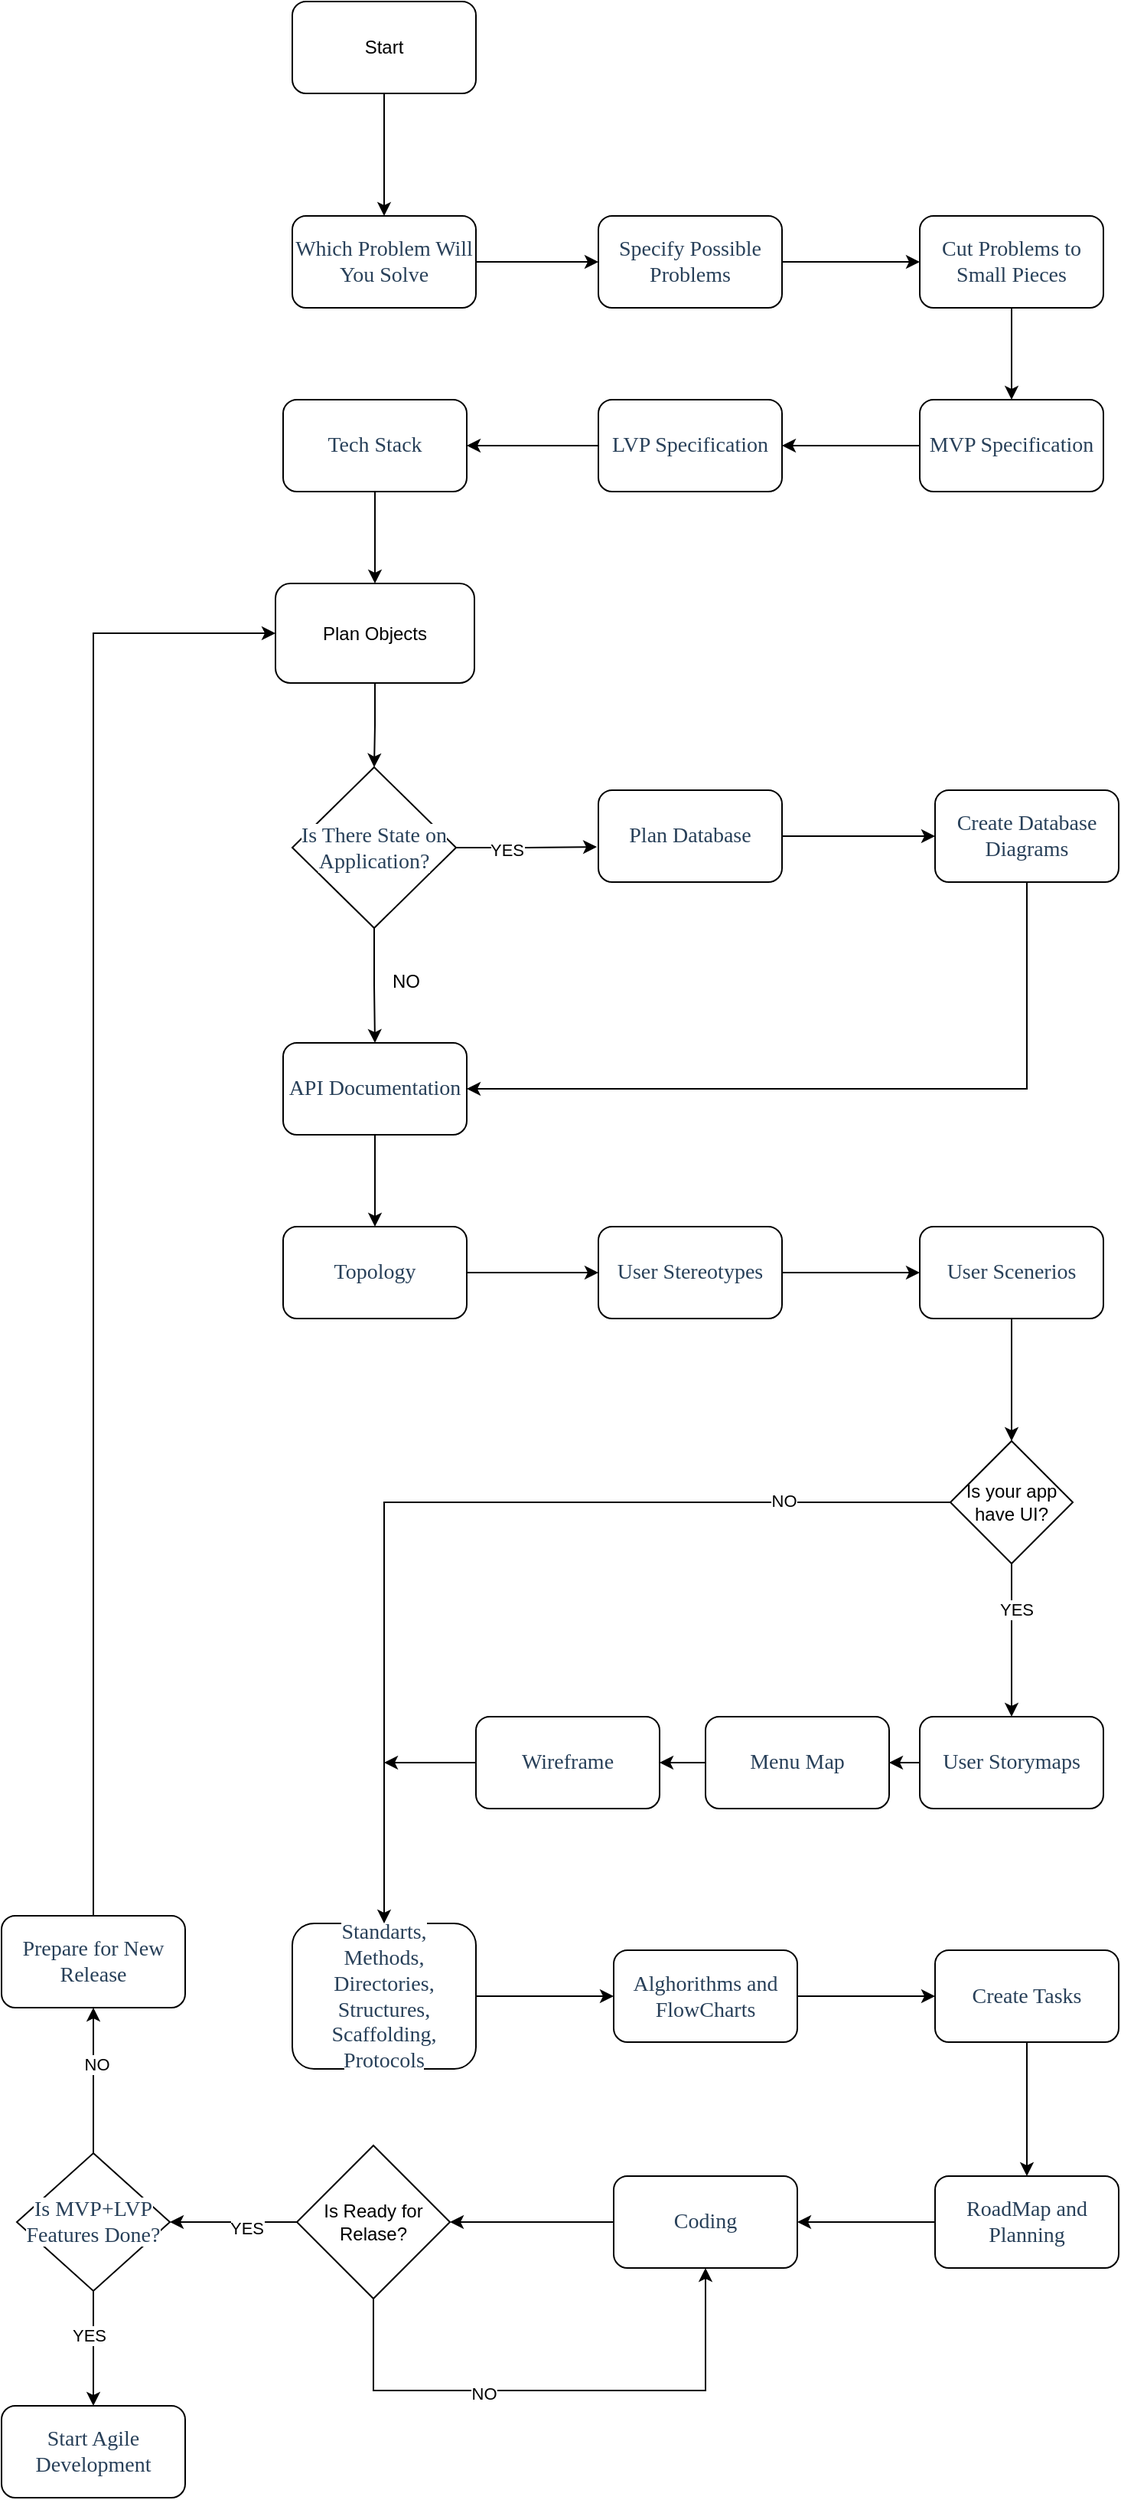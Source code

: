 <mxfile version="14.1.4" type="device"><diagram id="2FKRzAy_Ixd5CR62o1IC" name="Page-1"><mxGraphModel dx="1108" dy="482" grid="1" gridSize="10" guides="1" tooltips="1" connect="1" arrows="1" fold="1" page="1" pageScale="1" pageWidth="827" pageHeight="1169" math="0" shadow="0"><root><mxCell id="0"/><mxCell id="1" parent="0"/><mxCell id="s5dbRzbyUjPyNKxN4lOW-12" style="edgeStyle=orthogonalEdgeStyle;rounded=0;orthogonalLoop=1;jettySize=auto;html=1;" parent="1" source="s5dbRzbyUjPyNKxN4lOW-1" target="s5dbRzbyUjPyNKxN4lOW-2" edge="1"><mxGeometry relative="1" as="geometry"/></mxCell><mxCell id="s5dbRzbyUjPyNKxN4lOW-1" value="Start" style="rounded=1;whiteSpace=wrap;html=1;" parent="1" vertex="1"><mxGeometry x="360" y="220" width="120" height="60" as="geometry"/></mxCell><mxCell id="s5dbRzbyUjPyNKxN4lOW-13" style="edgeStyle=orthogonalEdgeStyle;rounded=0;orthogonalLoop=1;jettySize=auto;html=1;entryX=0;entryY=0.5;entryDx=0;entryDy=0;" parent="1" source="s5dbRzbyUjPyNKxN4lOW-2" target="s5dbRzbyUjPyNKxN4lOW-3" edge="1"><mxGeometry relative="1" as="geometry"/></mxCell><mxCell id="s5dbRzbyUjPyNKxN4lOW-2" value="&lt;span style=&quot;color: rgb(40 , 64 , 89) ; font-family: &amp;#34;cerebri sans&amp;#34; ; font-size: 14px ; background-color: rgb(255 , 255 , 255)&quot;&gt;Which Problem Will You Solve&lt;/span&gt;" style="rounded=1;whiteSpace=wrap;html=1;" parent="1" vertex="1"><mxGeometry x="360" y="360" width="120" height="60" as="geometry"/></mxCell><mxCell id="s5dbRzbyUjPyNKxN4lOW-14" style="edgeStyle=orthogonalEdgeStyle;rounded=0;orthogonalLoop=1;jettySize=auto;html=1;entryX=0;entryY=0.5;entryDx=0;entryDy=0;" parent="1" source="s5dbRzbyUjPyNKxN4lOW-3" target="s5dbRzbyUjPyNKxN4lOW-4" edge="1"><mxGeometry relative="1" as="geometry"/></mxCell><mxCell id="s5dbRzbyUjPyNKxN4lOW-3" value="&lt;span style=&quot;color: rgb(40 , 64 , 89) ; font-family: &amp;#34;cerebri sans&amp;#34; ; font-size: 14px ; background-color: rgb(255 , 255 , 255)&quot;&gt;Specify Possible Problems&lt;/span&gt;" style="rounded=1;whiteSpace=wrap;html=1;" parent="1" vertex="1"><mxGeometry x="560" y="360" width="120" height="60" as="geometry"/></mxCell><mxCell id="s5dbRzbyUjPyNKxN4lOW-15" style="edgeStyle=orthogonalEdgeStyle;rounded=0;orthogonalLoop=1;jettySize=auto;html=1;entryX=0.5;entryY=0;entryDx=0;entryDy=0;" parent="1" source="s5dbRzbyUjPyNKxN4lOW-4" target="s5dbRzbyUjPyNKxN4lOW-5" edge="1"><mxGeometry relative="1" as="geometry"/></mxCell><mxCell id="s5dbRzbyUjPyNKxN4lOW-4" value="&lt;span style=&quot;color: rgb(40 , 64 , 89) ; font-family: &amp;#34;cerebri sans&amp;#34; ; font-size: 14px ; background-color: rgb(255 , 255 , 255)&quot;&gt;Cut Problems to Small Pieces&lt;/span&gt;" style="rounded=1;whiteSpace=wrap;html=1;" parent="1" vertex="1"><mxGeometry x="770" y="360" width="120" height="60" as="geometry"/></mxCell><mxCell id="s5dbRzbyUjPyNKxN4lOW-16" style="edgeStyle=orthogonalEdgeStyle;rounded=0;orthogonalLoop=1;jettySize=auto;html=1;entryX=1;entryY=0.5;entryDx=0;entryDy=0;" parent="1" source="s5dbRzbyUjPyNKxN4lOW-5" target="s5dbRzbyUjPyNKxN4lOW-6" edge="1"><mxGeometry relative="1" as="geometry"/></mxCell><mxCell id="s5dbRzbyUjPyNKxN4lOW-5" value="&lt;span style=&quot;color: rgb(40 , 64 , 89) ; font-family: &amp;#34;cerebri sans&amp;#34; ; font-size: 14px ; background-color: rgb(255 , 255 , 255)&quot;&gt;MVP Specification&lt;/span&gt;" style="rounded=1;whiteSpace=wrap;html=1;" parent="1" vertex="1"><mxGeometry x="770" y="480" width="120" height="60" as="geometry"/></mxCell><mxCell id="s5dbRzbyUjPyNKxN4lOW-17" style="edgeStyle=orthogonalEdgeStyle;rounded=0;orthogonalLoop=1;jettySize=auto;html=1;entryX=1;entryY=0.5;entryDx=0;entryDy=0;" parent="1" source="s5dbRzbyUjPyNKxN4lOW-6" target="s5dbRzbyUjPyNKxN4lOW-7" edge="1"><mxGeometry relative="1" as="geometry"/></mxCell><mxCell id="s5dbRzbyUjPyNKxN4lOW-6" value="&lt;span style=&quot;color: rgb(40 , 64 , 89) ; font-family: &amp;#34;cerebri sans&amp;#34; ; font-size: 14px ; background-color: rgb(255 , 255 , 255)&quot;&gt;LVP Specification&lt;/span&gt;" style="rounded=1;whiteSpace=wrap;html=1;" parent="1" vertex="1"><mxGeometry x="560" y="480" width="120" height="60" as="geometry"/></mxCell><mxCell id="s5dbRzbyUjPyNKxN4lOW-22" style="edgeStyle=orthogonalEdgeStyle;rounded=0;orthogonalLoop=1;jettySize=auto;html=1;entryX=0.5;entryY=0;entryDx=0;entryDy=0;" parent="1" source="s5dbRzbyUjPyNKxN4lOW-7" target="s5dbRzbyUjPyNKxN4lOW-11" edge="1"><mxGeometry relative="1" as="geometry"/></mxCell><mxCell id="s5dbRzbyUjPyNKxN4lOW-7" value="&lt;span style=&quot;color: rgb(40 , 64 , 89) ; font-family: &amp;#34;cerebri sans&amp;#34; ; font-size: 14px ; background-color: rgb(255 , 255 , 255)&quot;&gt;Tech Stack&lt;/span&gt;" style="rounded=1;whiteSpace=wrap;html=1;" parent="1" vertex="1"><mxGeometry x="354" y="480" width="120" height="60" as="geometry"/></mxCell><mxCell id="s5dbRzbyUjPyNKxN4lOW-19" style="edgeStyle=orthogonalEdgeStyle;rounded=0;orthogonalLoop=1;jettySize=auto;html=1;entryX=-0.008;entryY=0.617;entryDx=0;entryDy=0;entryPerimeter=0;" parent="1" source="s5dbRzbyUjPyNKxN4lOW-8" target="s5dbRzbyUjPyNKxN4lOW-9" edge="1"><mxGeometry relative="1" as="geometry"/></mxCell><mxCell id="s5dbRzbyUjPyNKxN4lOW-21" value="YES" style="edgeLabel;html=1;align=center;verticalAlign=middle;resizable=0;points=[];" parent="s5dbRzbyUjPyNKxN4lOW-19" vertex="1" connectable="0"><mxGeometry x="-0.287" relative="1" as="geometry"><mxPoint y="1" as="offset"/></mxGeometry></mxCell><object label="" NO="" id="s5dbRzbyUjPyNKxN4lOW-27"><mxCell style="edgeStyle=orthogonalEdgeStyle;rounded=0;orthogonalLoop=1;jettySize=auto;html=1;entryX=0.5;entryY=0;entryDx=0;entryDy=0;" parent="1" source="s5dbRzbyUjPyNKxN4lOW-8" target="s5dbRzbyUjPyNKxN4lOW-24" edge="1"><mxGeometry relative="1" as="geometry"/></mxCell></object><mxCell id="s5dbRzbyUjPyNKxN4lOW-8" value="&lt;span style=&quot;color: rgb(40 , 64 , 89) ; font-family: &amp;#34;cerebri sans&amp;#34; ; font-size: 14px ; background-color: rgb(255 , 255 , 255)&quot;&gt;Is There State on Application?&lt;/span&gt;" style="rhombus;whiteSpace=wrap;html=1;" parent="1" vertex="1"><mxGeometry x="360" y="720" width="107" height="105" as="geometry"/></mxCell><mxCell id="s5dbRzbyUjPyNKxN4lOW-20" style="edgeStyle=orthogonalEdgeStyle;rounded=0;orthogonalLoop=1;jettySize=auto;html=1;entryX=0;entryY=0.5;entryDx=0;entryDy=0;" parent="1" source="s5dbRzbyUjPyNKxN4lOW-9" target="s5dbRzbyUjPyNKxN4lOW-10" edge="1"><mxGeometry relative="1" as="geometry"/></mxCell><mxCell id="s5dbRzbyUjPyNKxN4lOW-9" value="&lt;span style=&quot;color: rgb(40 , 64 , 89) ; font-family: &amp;#34;cerebri sans&amp;#34; ; font-size: 14px ; background-color: rgb(255 , 255 , 255)&quot;&gt;Plan Database&lt;/span&gt;" style="rounded=1;whiteSpace=wrap;html=1;" parent="1" vertex="1"><mxGeometry x="560" y="735" width="120" height="60" as="geometry"/></mxCell><mxCell id="s5dbRzbyUjPyNKxN4lOW-25" style="edgeStyle=orthogonalEdgeStyle;rounded=0;orthogonalLoop=1;jettySize=auto;html=1;entryX=1;entryY=0.5;entryDx=0;entryDy=0;" parent="1" source="s5dbRzbyUjPyNKxN4lOW-10" target="s5dbRzbyUjPyNKxN4lOW-24" edge="1"><mxGeometry relative="1" as="geometry"><Array as="points"><mxPoint x="840" y="930"/></Array></mxGeometry></mxCell><mxCell id="s5dbRzbyUjPyNKxN4lOW-10" value="&lt;span style=&quot;color: rgb(40 , 64 , 89) ; font-family: &amp;#34;cerebri sans&amp;#34; ; font-size: 14px ; background-color: rgb(255 , 255 , 255)&quot;&gt;Create Database Diagrams&lt;/span&gt;" style="rounded=1;whiteSpace=wrap;html=1;" parent="1" vertex="1"><mxGeometry x="780" y="735" width="120" height="60" as="geometry"/></mxCell><mxCell id="s5dbRzbyUjPyNKxN4lOW-23" style="edgeStyle=orthogonalEdgeStyle;rounded=0;orthogonalLoop=1;jettySize=auto;html=1;entryX=0.5;entryY=0;entryDx=0;entryDy=0;" parent="1" source="s5dbRzbyUjPyNKxN4lOW-11" target="s5dbRzbyUjPyNKxN4lOW-8" edge="1"><mxGeometry relative="1" as="geometry"/></mxCell><mxCell id="s5dbRzbyUjPyNKxN4lOW-11" value="Plan Objects" style="rounded=1;whiteSpace=wrap;html=1;" parent="1" vertex="1"><mxGeometry x="349" y="600" width="130" height="65" as="geometry"/></mxCell><mxCell id="s5dbRzbyUjPyNKxN4lOW-30" style="edgeStyle=orthogonalEdgeStyle;rounded=0;orthogonalLoop=1;jettySize=auto;html=1;entryX=0.5;entryY=0;entryDx=0;entryDy=0;" parent="1" source="s5dbRzbyUjPyNKxN4lOW-24" target="s5dbRzbyUjPyNKxN4lOW-29" edge="1"><mxGeometry relative="1" as="geometry"/></mxCell><mxCell id="s5dbRzbyUjPyNKxN4lOW-24" value="&lt;font color=&quot;#284059&quot; face=&quot;cerebri sans&quot;&gt;&lt;span style=&quot;font-size: 14px ; background-color: rgb(255 , 255 , 255)&quot;&gt;API Documentation&lt;/span&gt;&lt;/font&gt;" style="rounded=1;whiteSpace=wrap;html=1;" parent="1" vertex="1"><mxGeometry x="354" y="900" width="120" height="60" as="geometry"/></mxCell><mxCell id="s5dbRzbyUjPyNKxN4lOW-28" value="NO" style="text;html=1;resizable=0;autosize=1;align=center;verticalAlign=middle;points=[];fillColor=none;strokeColor=none;rounded=0;" parent="1" vertex="1"><mxGeometry x="419" y="850" width="30" height="20" as="geometry"/></mxCell><mxCell id="s5dbRzbyUjPyNKxN4lOW-32" style="edgeStyle=orthogonalEdgeStyle;rounded=0;orthogonalLoop=1;jettySize=auto;html=1;entryX=0;entryY=0.5;entryDx=0;entryDy=0;" parent="1" source="s5dbRzbyUjPyNKxN4lOW-29" target="s5dbRzbyUjPyNKxN4lOW-31" edge="1"><mxGeometry relative="1" as="geometry"/></mxCell><mxCell id="s5dbRzbyUjPyNKxN4lOW-29" value="&lt;font color=&quot;#284059&quot; face=&quot;cerebri sans&quot;&gt;&lt;span style=&quot;font-size: 14px ; background-color: rgb(255 , 255 , 255)&quot;&gt;Topology&lt;/span&gt;&lt;/font&gt;" style="rounded=1;whiteSpace=wrap;html=1;" parent="1" vertex="1"><mxGeometry x="354" y="1020" width="120" height="60" as="geometry"/></mxCell><mxCell id="s5dbRzbyUjPyNKxN4lOW-34" style="edgeStyle=orthogonalEdgeStyle;rounded=0;orthogonalLoop=1;jettySize=auto;html=1;entryX=0;entryY=0.5;entryDx=0;entryDy=0;" parent="1" source="s5dbRzbyUjPyNKxN4lOW-31" target="s5dbRzbyUjPyNKxN4lOW-33" edge="1"><mxGeometry relative="1" as="geometry"/></mxCell><mxCell id="s5dbRzbyUjPyNKxN4lOW-31" value="&lt;font color=&quot;#284059&quot; face=&quot;cerebri sans&quot;&gt;&lt;span style=&quot;font-size: 14px ; background-color: rgb(255 , 255 , 255)&quot;&gt;User Stereotypes&lt;/span&gt;&lt;/font&gt;" style="rounded=1;whiteSpace=wrap;html=1;" parent="1" vertex="1"><mxGeometry x="560" y="1020" width="120" height="60" as="geometry"/></mxCell><mxCell id="k6ECV2JoChi4COOtnZWb-3" style="edgeStyle=orthogonalEdgeStyle;rounded=0;orthogonalLoop=1;jettySize=auto;html=1;entryX=0.5;entryY=0;entryDx=0;entryDy=0;" edge="1" parent="1" source="s5dbRzbyUjPyNKxN4lOW-33" target="k6ECV2JoChi4COOtnZWb-1"><mxGeometry relative="1" as="geometry"/></mxCell><mxCell id="s5dbRzbyUjPyNKxN4lOW-33" value="&lt;font color=&quot;#284059&quot; face=&quot;cerebri sans&quot;&gt;&lt;span style=&quot;font-size: 14px ; background-color: rgb(255 , 255 , 255)&quot;&gt;User Scenerios&lt;/span&gt;&lt;/font&gt;" style="rounded=1;whiteSpace=wrap;html=1;" parent="1" vertex="1"><mxGeometry x="770" y="1020" width="120" height="60" as="geometry"/></mxCell><mxCell id="s5dbRzbyUjPyNKxN4lOW-38" style="edgeStyle=orthogonalEdgeStyle;rounded=0;orthogonalLoop=1;jettySize=auto;html=1;" parent="1" source="s5dbRzbyUjPyNKxN4lOW-36" target="s5dbRzbyUjPyNKxN4lOW-37" edge="1"><mxGeometry relative="1" as="geometry"/></mxCell><mxCell id="s5dbRzbyUjPyNKxN4lOW-36" value="&lt;font color=&quot;#284059&quot; face=&quot;cerebri sans&quot;&gt;&lt;span style=&quot;font-size: 14px ; background-color: rgb(255 , 255 , 255)&quot;&gt;User Storymaps&lt;/span&gt;&lt;/font&gt;" style="rounded=1;whiteSpace=wrap;html=1;" parent="1" vertex="1"><mxGeometry x="770" y="1340" width="120" height="60" as="geometry"/></mxCell><mxCell id="s5dbRzbyUjPyNKxN4lOW-40" style="edgeStyle=orthogonalEdgeStyle;rounded=0;orthogonalLoop=1;jettySize=auto;html=1;entryX=1;entryY=0.5;entryDx=0;entryDy=0;" parent="1" source="s5dbRzbyUjPyNKxN4lOW-37" target="s5dbRzbyUjPyNKxN4lOW-39" edge="1"><mxGeometry relative="1" as="geometry"/></mxCell><mxCell id="s5dbRzbyUjPyNKxN4lOW-37" value="&lt;font color=&quot;#284059&quot; face=&quot;cerebri sans&quot;&gt;&lt;span style=&quot;font-size: 14px ; background-color: rgb(255 , 255 , 255)&quot;&gt;Menu Map&lt;/span&gt;&lt;/font&gt;" style="rounded=1;whiteSpace=wrap;html=1;" parent="1" vertex="1"><mxGeometry x="630" y="1340" width="120" height="60" as="geometry"/></mxCell><mxCell id="k6ECV2JoChi4COOtnZWb-7" style="edgeStyle=orthogonalEdgeStyle;rounded=0;orthogonalLoop=1;jettySize=auto;html=1;" edge="1" parent="1" source="s5dbRzbyUjPyNKxN4lOW-39"><mxGeometry relative="1" as="geometry"><mxPoint x="420" y="1370" as="targetPoint"/></mxGeometry></mxCell><mxCell id="s5dbRzbyUjPyNKxN4lOW-39" value="&lt;font color=&quot;#284059&quot; face=&quot;cerebri sans&quot;&gt;&lt;span style=&quot;font-size: 14px ; background-color: rgb(255 , 255 , 255)&quot;&gt;Wireframe&lt;/span&gt;&lt;/font&gt;" style="rounded=1;whiteSpace=wrap;html=1;" parent="1" vertex="1"><mxGeometry x="480" y="1340" width="120" height="60" as="geometry"/></mxCell><mxCell id="s5dbRzbyUjPyNKxN4lOW-44" style="edgeStyle=orthogonalEdgeStyle;rounded=0;orthogonalLoop=1;jettySize=auto;html=1;entryX=0;entryY=0.5;entryDx=0;entryDy=0;" parent="1" source="s5dbRzbyUjPyNKxN4lOW-41" target="s5dbRzbyUjPyNKxN4lOW-43" edge="1"><mxGeometry relative="1" as="geometry"/></mxCell><mxCell id="s5dbRzbyUjPyNKxN4lOW-41" value="&lt;font color=&quot;#284059&quot; face=&quot;cerebri sans&quot;&gt;&lt;span style=&quot;font-size: 14px ; background-color: rgb(255 , 255 , 255)&quot;&gt;Standarts,&lt;br&gt;Methods,&lt;br&gt;Directories,&lt;br&gt;Structures,&lt;br&gt;Scaffolding,&lt;br&gt;Protocols&lt;br&gt;&lt;/span&gt;&lt;/font&gt;" style="rounded=1;whiteSpace=wrap;html=1;" parent="1" vertex="1"><mxGeometry x="360" y="1475" width="120" height="95" as="geometry"/></mxCell><mxCell id="s5dbRzbyUjPyNKxN4lOW-46" style="edgeStyle=orthogonalEdgeStyle;rounded=0;orthogonalLoop=1;jettySize=auto;html=1;" parent="1" source="s5dbRzbyUjPyNKxN4lOW-43" target="s5dbRzbyUjPyNKxN4lOW-45" edge="1"><mxGeometry relative="1" as="geometry"/></mxCell><mxCell id="s5dbRzbyUjPyNKxN4lOW-43" value="&lt;font color=&quot;#284059&quot; face=&quot;cerebri sans&quot;&gt;&lt;span style=&quot;font-size: 14px ; background-color: rgb(255 , 255 , 255)&quot;&gt;Alghorithms and FlowCharts&lt;/span&gt;&lt;/font&gt;" style="rounded=1;whiteSpace=wrap;html=1;" parent="1" vertex="1"><mxGeometry x="570" y="1492.5" width="120" height="60" as="geometry"/></mxCell><mxCell id="s5dbRzbyUjPyNKxN4lOW-48" style="edgeStyle=orthogonalEdgeStyle;rounded=0;orthogonalLoop=1;jettySize=auto;html=1;entryX=0.5;entryY=0;entryDx=0;entryDy=0;" parent="1" source="s5dbRzbyUjPyNKxN4lOW-45" target="s5dbRzbyUjPyNKxN4lOW-47" edge="1"><mxGeometry relative="1" as="geometry"/></mxCell><mxCell id="s5dbRzbyUjPyNKxN4lOW-45" value="&lt;font color=&quot;#284059&quot; face=&quot;cerebri sans&quot;&gt;&lt;span style=&quot;font-size: 14px ; background-color: rgb(255 , 255 , 255)&quot;&gt;Create Tasks&lt;/span&gt;&lt;/font&gt;" style="rounded=1;whiteSpace=wrap;html=1;" parent="1" vertex="1"><mxGeometry x="780" y="1492.5" width="120" height="60" as="geometry"/></mxCell><mxCell id="s5dbRzbyUjPyNKxN4lOW-50" style="edgeStyle=orthogonalEdgeStyle;rounded=0;orthogonalLoop=1;jettySize=auto;html=1;entryX=1;entryY=0.5;entryDx=0;entryDy=0;" parent="1" source="s5dbRzbyUjPyNKxN4lOW-47" target="s5dbRzbyUjPyNKxN4lOW-49" edge="1"><mxGeometry relative="1" as="geometry"/></mxCell><mxCell id="s5dbRzbyUjPyNKxN4lOW-47" value="&lt;font color=&quot;#284059&quot; face=&quot;cerebri sans&quot;&gt;&lt;span style=&quot;font-size: 14px ; background-color: rgb(255 , 255 , 255)&quot;&gt;RoadMap and Planning&lt;/span&gt;&lt;/font&gt;" style="rounded=1;whiteSpace=wrap;html=1;" parent="1" vertex="1"><mxGeometry x="780" y="1640" width="120" height="60" as="geometry"/></mxCell><mxCell id="s5dbRzbyUjPyNKxN4lOW-53" style="edgeStyle=orthogonalEdgeStyle;rounded=0;orthogonalLoop=1;jettySize=auto;html=1;entryX=1;entryY=0.5;entryDx=0;entryDy=0;" parent="1" source="s5dbRzbyUjPyNKxN4lOW-49" target="s5dbRzbyUjPyNKxN4lOW-52" edge="1"><mxGeometry relative="1" as="geometry"/></mxCell><mxCell id="s5dbRzbyUjPyNKxN4lOW-49" value="&lt;font color=&quot;#284059&quot; face=&quot;cerebri sans&quot;&gt;&lt;span style=&quot;font-size: 14px ; background-color: rgb(255 , 255 , 255)&quot;&gt;Coding&lt;/span&gt;&lt;/font&gt;" style="rounded=1;whiteSpace=wrap;html=1;" parent="1" vertex="1"><mxGeometry x="570" y="1640" width="120" height="60" as="geometry"/></mxCell><mxCell id="Z35xWnWgksfpnpUtIO0R-2" style="edgeStyle=orthogonalEdgeStyle;rounded=0;orthogonalLoop=1;jettySize=auto;html=1;entryX=0.5;entryY=1;entryDx=0;entryDy=0;" parent="1" source="s5dbRzbyUjPyNKxN4lOW-52" target="s5dbRzbyUjPyNKxN4lOW-49" edge="1"><mxGeometry relative="1" as="geometry"><Array as="points"><mxPoint x="413" y="1780"/><mxPoint x="630" y="1780"/></Array></mxGeometry></mxCell><mxCell id="Z35xWnWgksfpnpUtIO0R-4" value="NO" style="edgeLabel;html=1;align=center;verticalAlign=middle;resizable=0;points=[];" parent="Z35xWnWgksfpnpUtIO0R-2" vertex="1" connectable="0"><mxGeometry x="-0.261" y="-2" relative="1" as="geometry"><mxPoint as="offset"/></mxGeometry></mxCell><mxCell id="Z35xWnWgksfpnpUtIO0R-3" style="edgeStyle=orthogonalEdgeStyle;rounded=0;orthogonalLoop=1;jettySize=auto;html=1;" parent="1" source="s5dbRzbyUjPyNKxN4lOW-52" edge="1"><mxGeometry relative="1" as="geometry"><mxPoint x="280" y="1670" as="targetPoint"/></mxGeometry></mxCell><mxCell id="Z35xWnWgksfpnpUtIO0R-5" value="YES" style="edgeLabel;html=1;align=center;verticalAlign=middle;resizable=0;points=[];" parent="Z35xWnWgksfpnpUtIO0R-3" vertex="1" connectable="0"><mxGeometry x="-0.204" y="4" relative="1" as="geometry"><mxPoint as="offset"/></mxGeometry></mxCell><mxCell id="s5dbRzbyUjPyNKxN4lOW-52" value="Is Ready for Relase?" style="rhombus;whiteSpace=wrap;html=1;" parent="1" vertex="1"><mxGeometry x="363" y="1620" width="100" height="100" as="geometry"/></mxCell><mxCell id="Z35xWnWgksfpnpUtIO0R-11" style="edgeStyle=orthogonalEdgeStyle;rounded=0;orthogonalLoop=1;jettySize=auto;html=1;entryX=0;entryY=0.5;entryDx=0;entryDy=0;exitX=0.5;exitY=0;exitDx=0;exitDy=0;" parent="1" source="Z35xWnWgksfpnpUtIO0R-1" target="s5dbRzbyUjPyNKxN4lOW-11" edge="1"><mxGeometry relative="1" as="geometry"/></mxCell><mxCell id="Z35xWnWgksfpnpUtIO0R-1" value="&lt;font color=&quot;#284059&quot; face=&quot;cerebri sans&quot;&gt;&lt;span style=&quot;font-size: 14px ; background-color: rgb(255 , 255 , 255)&quot;&gt;Prepare for New Release&lt;/span&gt;&lt;/font&gt;" style="rounded=1;whiteSpace=wrap;html=1;" parent="1" vertex="1"><mxGeometry x="170" y="1470" width="120" height="60" as="geometry"/></mxCell><mxCell id="Z35xWnWgksfpnpUtIO0R-7" style="edgeStyle=orthogonalEdgeStyle;rounded=0;orthogonalLoop=1;jettySize=auto;html=1;entryX=0.5;entryY=1;entryDx=0;entryDy=0;" parent="1" source="Z35xWnWgksfpnpUtIO0R-6" target="Z35xWnWgksfpnpUtIO0R-1" edge="1"><mxGeometry relative="1" as="geometry"/></mxCell><mxCell id="Z35xWnWgksfpnpUtIO0R-9" value="NO" style="edgeLabel;html=1;align=center;verticalAlign=middle;resizable=0;points=[];" parent="Z35xWnWgksfpnpUtIO0R-7" vertex="1" connectable="0"><mxGeometry x="0.221" y="-2" relative="1" as="geometry"><mxPoint as="offset"/></mxGeometry></mxCell><mxCell id="Z35xWnWgksfpnpUtIO0R-10" style="edgeStyle=orthogonalEdgeStyle;rounded=0;orthogonalLoop=1;jettySize=auto;html=1;" parent="1" source="Z35xWnWgksfpnpUtIO0R-6" target="Z35xWnWgksfpnpUtIO0R-8" edge="1"><mxGeometry relative="1" as="geometry"/></mxCell><mxCell id="Z35xWnWgksfpnpUtIO0R-6" value="&lt;span style=&quot;color: rgb(40 , 64 , 89) ; font-family: &amp;#34;cerebri sans&amp;#34; ; font-size: 14px ; background-color: rgb(255 , 255 , 255)&quot;&gt;Is MVP+LVP Features Done?&lt;/span&gt;" style="rhombus;whiteSpace=wrap;html=1;" parent="1" vertex="1"><mxGeometry x="180" y="1625" width="100" height="90" as="geometry"/></mxCell><mxCell id="Z35xWnWgksfpnpUtIO0R-8" value="&lt;font color=&quot;#284059&quot; face=&quot;cerebri sans&quot;&gt;&lt;span style=&quot;font-size: 14px ; background-color: rgb(255 , 255 , 255)&quot;&gt;Start Agile Development&lt;/span&gt;&lt;/font&gt;" style="rounded=1;whiteSpace=wrap;html=1;" parent="1" vertex="1"><mxGeometry x="170" y="1790" width="120" height="60" as="geometry"/></mxCell><mxCell id="Z35xWnWgksfpnpUtIO0R-12" value="YES" style="edgeLabel;html=1;align=center;verticalAlign=middle;resizable=0;points=[];" parent="1" vertex="1" connectable="0"><mxGeometry x="210.0" y="1589.997" as="geometry"><mxPoint x="17" y="154" as="offset"/></mxGeometry></mxCell><mxCell id="k6ECV2JoChi4COOtnZWb-2" style="edgeStyle=orthogonalEdgeStyle;rounded=0;orthogonalLoop=1;jettySize=auto;html=1;" edge="1" parent="1" source="k6ECV2JoChi4COOtnZWb-1" target="s5dbRzbyUjPyNKxN4lOW-36"><mxGeometry relative="1" as="geometry"/></mxCell><mxCell id="k6ECV2JoChi4COOtnZWb-4" style="edgeStyle=orthogonalEdgeStyle;rounded=0;orthogonalLoop=1;jettySize=auto;html=1;entryX=0.5;entryY=0;entryDx=0;entryDy=0;" edge="1" parent="1" source="k6ECV2JoChi4COOtnZWb-1" target="s5dbRzbyUjPyNKxN4lOW-41"><mxGeometry relative="1" as="geometry"/></mxCell><mxCell id="k6ECV2JoChi4COOtnZWb-1" value="Is your app have UI?" style="rhombus;whiteSpace=wrap;html=1;" vertex="1" parent="1"><mxGeometry x="790" y="1160" width="80" height="80" as="geometry"/></mxCell><mxCell id="k6ECV2JoChi4COOtnZWb-8" value="YES" style="edgeLabel;html=1;align=center;verticalAlign=middle;resizable=0;points=[];" vertex="1" connectable="0" parent="1"><mxGeometry x="790" y="1260" as="geometry"><mxPoint x="43" y="10" as="offset"/></mxGeometry></mxCell><mxCell id="k6ECV2JoChi4COOtnZWb-9" value="NO" style="edgeLabel;html=1;align=center;verticalAlign=middle;resizable=0;points=[];" vertex="1" connectable="0" parent="1"><mxGeometry x="240" y="1580" as="geometry"><mxPoint x="441" y="-381" as="offset"/></mxGeometry></mxCell></root></mxGraphModel></diagram></mxfile>